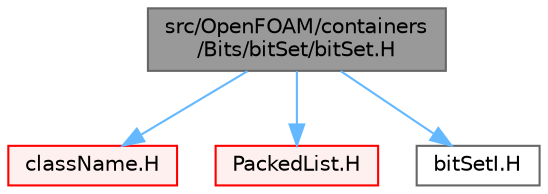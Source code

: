 digraph "src/OpenFOAM/containers/Bits/bitSet/bitSet.H"
{
 // LATEX_PDF_SIZE
  bgcolor="transparent";
  edge [fontname=Helvetica,fontsize=10,labelfontname=Helvetica,labelfontsize=10];
  node [fontname=Helvetica,fontsize=10,shape=box,height=0.2,width=0.4];
  Node1 [id="Node000001",label="src/OpenFOAM/containers\l/Bits/bitSet/bitSet.H",height=0.2,width=0.4,color="gray40", fillcolor="grey60", style="filled", fontcolor="black",tooltip=" "];
  Node1 -> Node2 [id="edge1_Node000001_Node000002",color="steelblue1",style="solid",tooltip=" "];
  Node2 [id="Node000002",label="className.H",height=0.2,width=0.4,color="red", fillcolor="#FFF0F0", style="filled",URL="$className_8H.html",tooltip="Macro definitions for declaring ClassName(), NamespaceName(), etc."];
  Node1 -> Node29 [id="edge2_Node000001_Node000029",color="steelblue1",style="solid",tooltip=" "];
  Node29 [id="Node000029",label="PackedList.H",height=0.2,width=0.4,color="red", fillcolor="#FFF0F0", style="filled",URL="$PackedList_8H.html",tooltip=" "];
  Node1 -> Node121 [id="edge3_Node000001_Node000121",color="steelblue1",style="solid",tooltip=" "];
  Node121 [id="Node000121",label="bitSetI.H",height=0.2,width=0.4,color="grey40", fillcolor="white", style="filled",URL="$bitSetI_8H.html",tooltip=" "];
}
